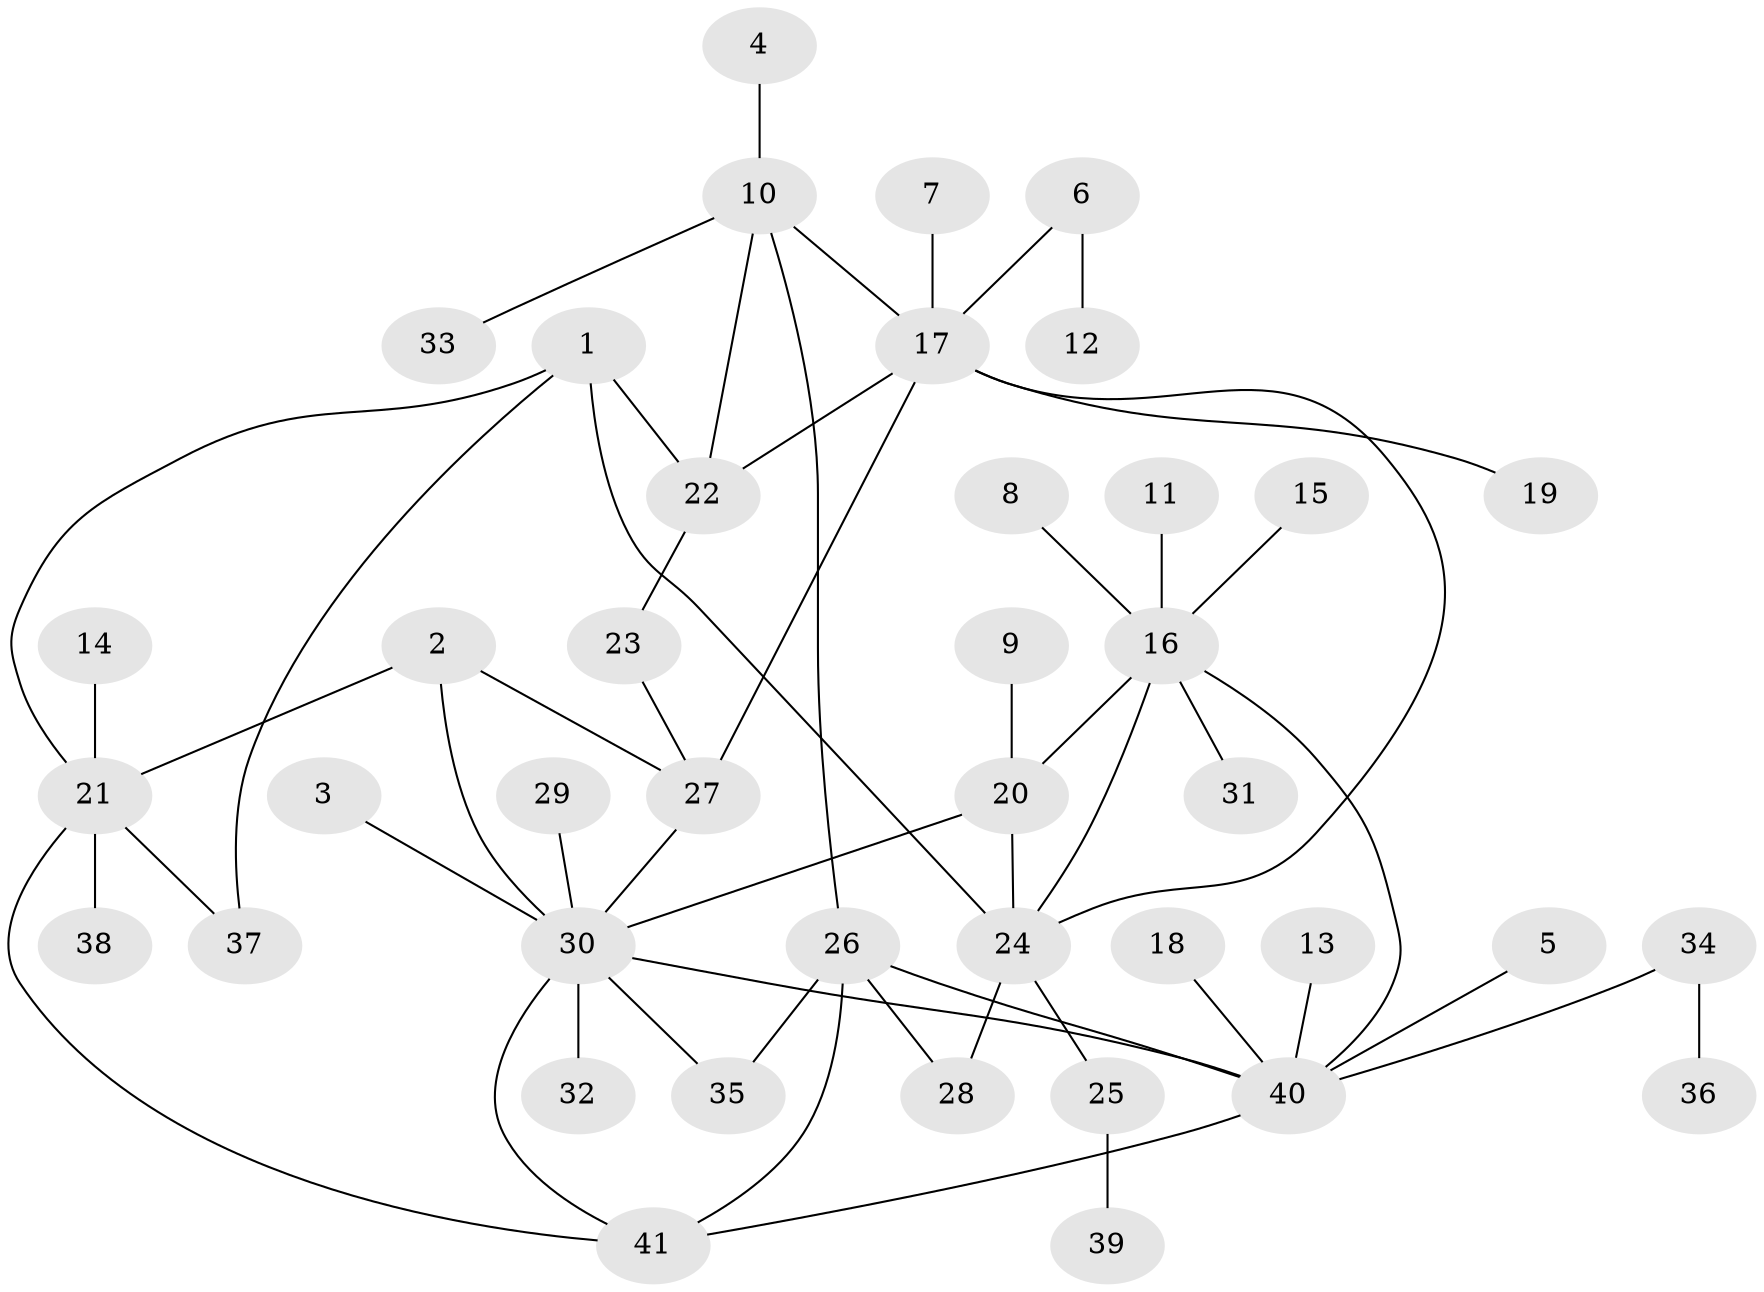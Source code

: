// original degree distribution, {3: 0.07352941176470588, 7: 0.014705882352941176, 4: 0.029411764705882353, 8: 0.04411764705882353, 6: 0.07352941176470588, 10: 0.014705882352941176, 9: 0.014705882352941176, 1: 0.5735294117647058, 2: 0.16176470588235295}
// Generated by graph-tools (version 1.1) at 2025/37/03/04/25 23:37:44]
// undirected, 41 vertices, 55 edges
graph export_dot {
  node [color=gray90,style=filled];
  1;
  2;
  3;
  4;
  5;
  6;
  7;
  8;
  9;
  10;
  11;
  12;
  13;
  14;
  15;
  16;
  17;
  18;
  19;
  20;
  21;
  22;
  23;
  24;
  25;
  26;
  27;
  28;
  29;
  30;
  31;
  32;
  33;
  34;
  35;
  36;
  37;
  38;
  39;
  40;
  41;
  1 -- 21 [weight=1.0];
  1 -- 22 [weight=1.0];
  1 -- 24 [weight=1.0];
  1 -- 37 [weight=1.0];
  2 -- 21 [weight=1.0];
  2 -- 27 [weight=1.0];
  2 -- 30 [weight=1.0];
  3 -- 30 [weight=1.0];
  4 -- 10 [weight=1.0];
  5 -- 40 [weight=1.0];
  6 -- 12 [weight=1.0];
  6 -- 17 [weight=1.0];
  7 -- 17 [weight=1.0];
  8 -- 16 [weight=1.0];
  9 -- 20 [weight=1.0];
  10 -- 17 [weight=1.0];
  10 -- 22 [weight=1.0];
  10 -- 26 [weight=1.0];
  10 -- 33 [weight=1.0];
  11 -- 16 [weight=1.0];
  13 -- 40 [weight=1.0];
  14 -- 21 [weight=1.0];
  15 -- 16 [weight=1.0];
  16 -- 20 [weight=1.0];
  16 -- 24 [weight=1.0];
  16 -- 31 [weight=1.0];
  16 -- 40 [weight=1.0];
  17 -- 19 [weight=1.0];
  17 -- 22 [weight=1.0];
  17 -- 24 [weight=1.0];
  17 -- 27 [weight=1.0];
  18 -- 40 [weight=1.0];
  20 -- 24 [weight=1.0];
  20 -- 30 [weight=1.0];
  21 -- 37 [weight=1.0];
  21 -- 38 [weight=1.0];
  21 -- 41 [weight=1.0];
  22 -- 23 [weight=1.0];
  23 -- 27 [weight=1.0];
  24 -- 25 [weight=1.0];
  24 -- 28 [weight=1.0];
  25 -- 39 [weight=1.0];
  26 -- 28 [weight=1.0];
  26 -- 35 [weight=1.0];
  26 -- 40 [weight=1.0];
  26 -- 41 [weight=1.0];
  27 -- 30 [weight=1.0];
  29 -- 30 [weight=1.0];
  30 -- 32 [weight=1.0];
  30 -- 35 [weight=1.0];
  30 -- 40 [weight=1.0];
  30 -- 41 [weight=1.0];
  34 -- 36 [weight=1.0];
  34 -- 40 [weight=1.0];
  40 -- 41 [weight=1.0];
}
